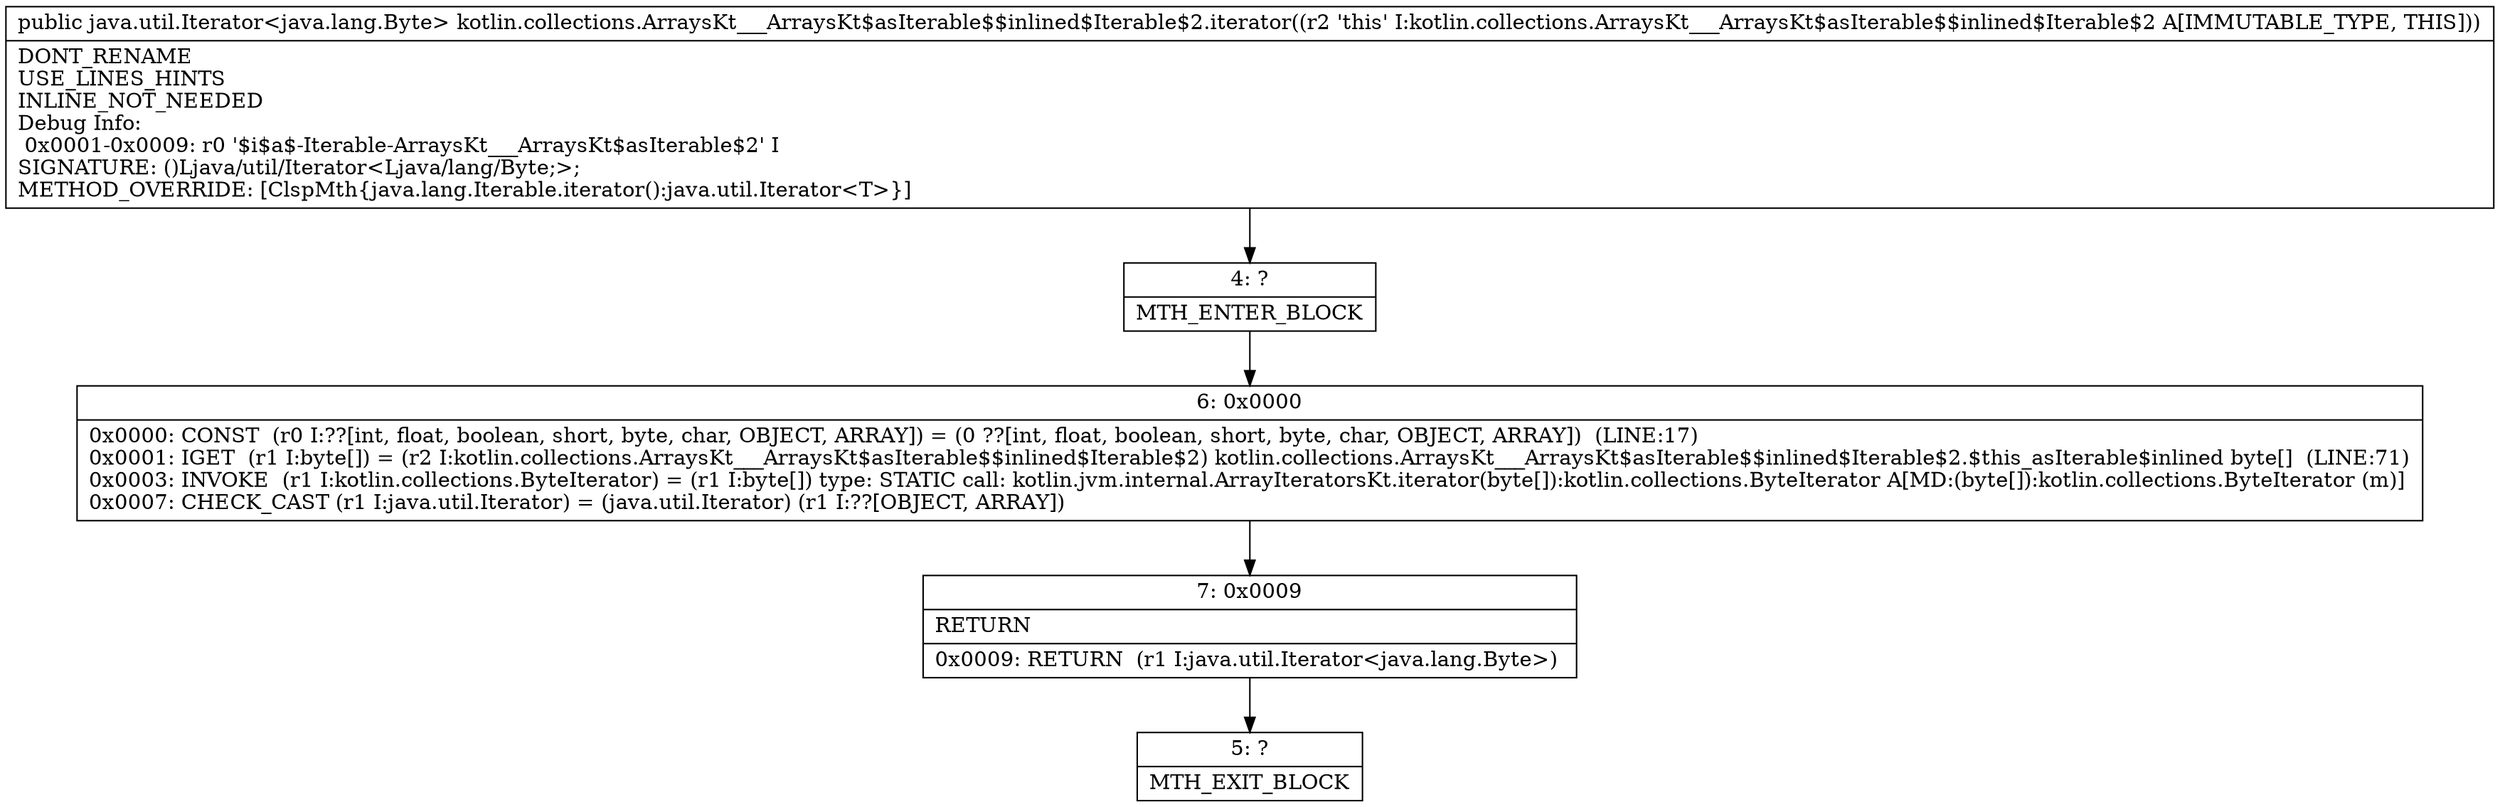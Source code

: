 digraph "CFG forkotlin.collections.ArraysKt___ArraysKt$asIterable$$inlined$Iterable$2.iterator()Ljava\/util\/Iterator;" {
Node_4 [shape=record,label="{4\:\ ?|MTH_ENTER_BLOCK\l}"];
Node_6 [shape=record,label="{6\:\ 0x0000|0x0000: CONST  (r0 I:??[int, float, boolean, short, byte, char, OBJECT, ARRAY]) = (0 ??[int, float, boolean, short, byte, char, OBJECT, ARRAY])  (LINE:17)\l0x0001: IGET  (r1 I:byte[]) = (r2 I:kotlin.collections.ArraysKt___ArraysKt$asIterable$$inlined$Iterable$2) kotlin.collections.ArraysKt___ArraysKt$asIterable$$inlined$Iterable$2.$this_asIterable$inlined byte[]  (LINE:71)\l0x0003: INVOKE  (r1 I:kotlin.collections.ByteIterator) = (r1 I:byte[]) type: STATIC call: kotlin.jvm.internal.ArrayIteratorsKt.iterator(byte[]):kotlin.collections.ByteIterator A[MD:(byte[]):kotlin.collections.ByteIterator (m)]\l0x0007: CHECK_CAST (r1 I:java.util.Iterator) = (java.util.Iterator) (r1 I:??[OBJECT, ARRAY]) \l}"];
Node_7 [shape=record,label="{7\:\ 0x0009|RETURN\l|0x0009: RETURN  (r1 I:java.util.Iterator\<java.lang.Byte\>) \l}"];
Node_5 [shape=record,label="{5\:\ ?|MTH_EXIT_BLOCK\l}"];
MethodNode[shape=record,label="{public java.util.Iterator\<java.lang.Byte\> kotlin.collections.ArraysKt___ArraysKt$asIterable$$inlined$Iterable$2.iterator((r2 'this' I:kotlin.collections.ArraysKt___ArraysKt$asIterable$$inlined$Iterable$2 A[IMMUTABLE_TYPE, THIS]))  | DONT_RENAME\lUSE_LINES_HINTS\lINLINE_NOT_NEEDED\lDebug Info:\l  0x0001\-0x0009: r0 '$i$a$\-Iterable\-ArraysKt___ArraysKt$asIterable$2' I\lSIGNATURE: ()Ljava\/util\/Iterator\<Ljava\/lang\/Byte;\>;\lMETHOD_OVERRIDE: [ClspMth\{java.lang.Iterable.iterator():java.util.Iterator\<T\>\}]\l}"];
MethodNode -> Node_4;Node_4 -> Node_6;
Node_6 -> Node_7;
Node_7 -> Node_5;
}

